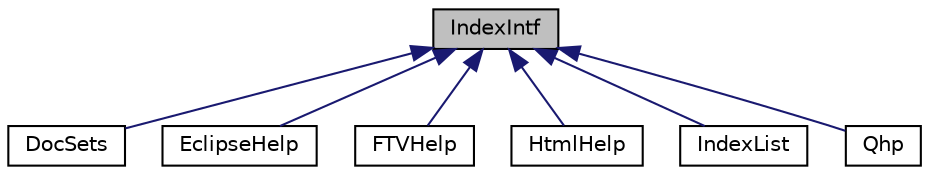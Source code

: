 digraph "IndexIntf"
{
 // INTERACTIVE_SVG=YES
 // LATEX_PDF_SIZE
  edge [fontname="Helvetica",fontsize="10",labelfontname="Helvetica",labelfontsize="10"];
  node [fontname="Helvetica",fontsize="10",shape=record];
  Node1 [label="IndexIntf",height=0.2,width=0.4,color="black", fillcolor="grey75", style="filled", fontcolor="black",tooltip="Abstract interface for index generators."];
  Node1 -> Node2 [dir="back",color="midnightblue",fontsize="10",style="solid",fontname="Helvetica"];
  Node2 [label="DocSets",height=0.2,width=0.4,color="black", fillcolor="white", style="filled",URL="$db/d32/class_doc_sets.html",tooltip="A class that generates docset files."];
  Node1 -> Node3 [dir="back",color="midnightblue",fontsize="10",style="solid",fontname="Helvetica"];
  Node3 [label="EclipseHelp",height=0.2,width=0.4,color="black", fillcolor="white", style="filled",URL="$db/dd3/class_eclipse_help.html",tooltip="Generator for Eclipse help files."];
  Node1 -> Node4 [dir="back",color="midnightblue",fontsize="10",style="solid",fontname="Helvetica"];
  Node4 [label="FTVHelp",height=0.2,width=0.4,color="black", fillcolor="white", style="filled",URL="$d6/d14/class_f_t_v_help.html",tooltip="A class that generates a dynamic tree view side panel."];
  Node1 -> Node5 [dir="back",color="midnightblue",fontsize="10",style="solid",fontname="Helvetica"];
  Node5 [label="HtmlHelp",height=0.2,width=0.4,color="black", fillcolor="white", style="filled",URL="$d4/db3/class_html_help.html",tooltip="A class that generated the HTML Help specific files."];
  Node1 -> Node6 [dir="back",color="midnightblue",fontsize="10",style="solid",fontname="Helvetica"];
  Node6 [label="IndexList",height=0.2,width=0.4,color="black", fillcolor="white", style="filled",URL="$d9/d57/class_index_list.html",tooltip="A list of index interfaces."];
  Node1 -> Node7 [dir="back",color="midnightblue",fontsize="10",style="solid",fontname="Helvetica"];
  Node7 [label="Qhp",height=0.2,width=0.4,color="black", fillcolor="white", style="filled",URL="$de/d4f/class_qhp.html",tooltip=" "];
}
